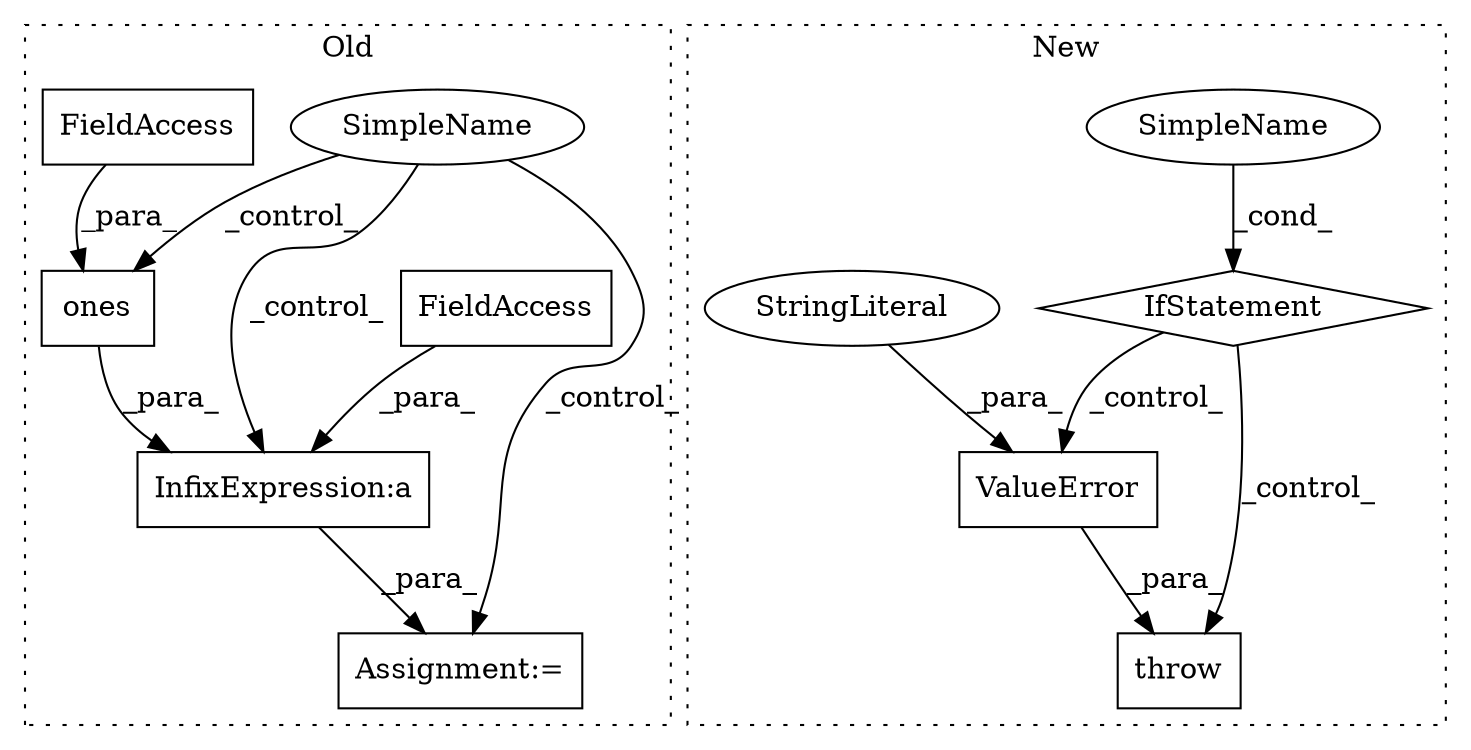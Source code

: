 digraph G {
subgraph cluster0 {
1 [label="ones" a="32" s="7998,8050" l="5,1" shape="box"];
7 [label="SimpleName" a="42" s="" l="" shape="ellipse"];
8 [label="Assignment:=" a="7" s="7990" l="1" shape="box"];
9 [label="FieldAccess" a="22" s="8033" l="17" shape="box"];
10 [label="InfixExpression:a" a="27" s="8051" l="3" shape="box"];
11 [label="FieldAccess" a="22" s="8054" l="16" shape="box"];
label = "Old";
style="dotted";
}
subgraph cluster1 {
2 [label="throw" a="53" s="9405" l="6" shape="box"];
3 [label="IfStatement" a="25" s="9227,9288" l="4,2" shape="diamond"];
4 [label="SimpleName" a="42" s="" l="" shape="ellipse"];
5 [label="ValueError" a="32" s="9411,9453" l="11,1" shape="box"];
6 [label="StringLiteral" a="45" s="9422" l="31" shape="ellipse"];
label = "New";
style="dotted";
}
1 -> 10 [label="_para_"];
3 -> 5 [label="_control_"];
3 -> 2 [label="_control_"];
4 -> 3 [label="_cond_"];
5 -> 2 [label="_para_"];
6 -> 5 [label="_para_"];
7 -> 1 [label="_control_"];
7 -> 8 [label="_control_"];
7 -> 10 [label="_control_"];
9 -> 1 [label="_para_"];
10 -> 8 [label="_para_"];
11 -> 10 [label="_para_"];
}